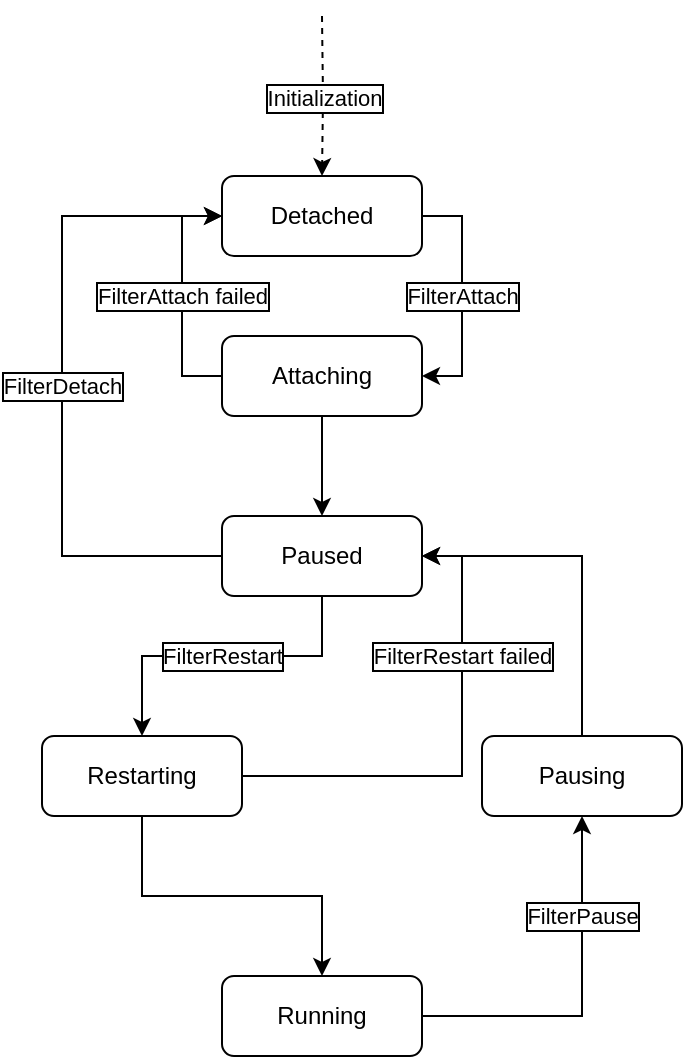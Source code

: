 <mxfile version="10.6.7" type="device"><diagram id="cHtWVDJVP6jtGtn8iSup" name="Page-1"><mxGraphModel dx="1394" dy="815" grid="1" gridSize="10" guides="1" tooltips="1" connect="1" arrows="1" fold="1" page="1" pageScale="1" pageWidth="827" pageHeight="1169" math="0" shadow="0"><root><mxCell id="0"/><mxCell id="1" parent="0"/><mxCell id="a4iLipL93q2AC7AqGLki-7" value="&lt;div&gt;FilterAttach&lt;/div&gt;" style="edgeStyle=orthogonalEdgeStyle;rounded=0;orthogonalLoop=1;jettySize=auto;html=1;exitX=1;exitY=0.5;exitDx=0;exitDy=0;entryX=1;entryY=0.5;entryDx=0;entryDy=0;labelBorderColor=#000000;" edge="1" parent="1" source="a4iLipL93q2AC7AqGLki-1" target="a4iLipL93q2AC7AqGLki-2"><mxGeometry relative="1" as="geometry"/></mxCell><mxCell id="a4iLipL93q2AC7AqGLki-25" value="Initialization" style="edgeStyle=orthogonalEdgeStyle;orthogonalLoop=1;jettySize=auto;html=1;entryX=0.5;entryY=0;entryDx=0;entryDy=0;labelBorderColor=#000000;rounded=0;strokeColor=#000000;dashed=1;" edge="1" parent="1" target="a4iLipL93q2AC7AqGLki-1"><mxGeometry relative="1" as="geometry"><mxPoint x="380" y="40" as="sourcePoint"/></mxGeometry></mxCell><mxCell id="a4iLipL93q2AC7AqGLki-1" value="&lt;div&gt;Detached&lt;/div&gt;" style="rounded=1;whiteSpace=wrap;html=1;shadow=0;glass=0;comic=0;" vertex="1" parent="1"><mxGeometry x="330" y="120" width="100" height="40" as="geometry"/></mxCell><mxCell id="a4iLipL93q2AC7AqGLki-8" value="&lt;div&gt;FilterAttach failed&lt;/div&gt;" style="edgeStyle=orthogonalEdgeStyle;rounded=0;orthogonalLoop=1;jettySize=auto;html=1;exitX=0;exitY=0.5;exitDx=0;exitDy=0;entryX=0;entryY=0.5;entryDx=0;entryDy=0;labelBorderColor=#000000;spacing=2;" edge="1" parent="1" source="a4iLipL93q2AC7AqGLki-2" target="a4iLipL93q2AC7AqGLki-1"><mxGeometry relative="1" as="geometry"/></mxCell><mxCell id="a4iLipL93q2AC7AqGLki-9" value="" style="edgeStyle=orthogonalEdgeStyle;rounded=0;orthogonalLoop=1;jettySize=auto;html=1;exitX=0.5;exitY=1;exitDx=0;exitDy=0;entryX=0.5;entryY=0;entryDx=0;entryDy=0;" edge="1" parent="1" source="a4iLipL93q2AC7AqGLki-2" target="a4iLipL93q2AC7AqGLki-3"><mxGeometry relative="1" as="geometry"/></mxCell><mxCell id="a4iLipL93q2AC7AqGLki-2" value="Attaching" style="rounded=1;whiteSpace=wrap;html=1;" vertex="1" parent="1"><mxGeometry x="330" y="200" width="100" height="40" as="geometry"/></mxCell><mxCell id="a4iLipL93q2AC7AqGLki-10" value="FilterDetach" style="edgeStyle=orthogonalEdgeStyle;rounded=0;orthogonalLoop=1;jettySize=auto;html=1;exitX=0;exitY=0.5;exitDx=0;exitDy=0;entryX=0;entryY=0.5;entryDx=0;entryDy=0;labelBorderColor=#000000;" edge="1" parent="1" source="a4iLipL93q2AC7AqGLki-3" target="a4iLipL93q2AC7AqGLki-1"><mxGeometry relative="1" as="geometry"><Array as="points"><mxPoint x="250" y="310"/><mxPoint x="250" y="140"/></Array></mxGeometry></mxCell><mxCell id="a4iLipL93q2AC7AqGLki-11" value="&lt;div&gt;FilterRestart&lt;/div&gt;" style="edgeStyle=orthogonalEdgeStyle;rounded=0;orthogonalLoop=1;jettySize=auto;html=1;exitX=0.5;exitY=1;exitDx=0;exitDy=0;entryX=0.5;entryY=0;entryDx=0;entryDy=0;labelBorderColor=#000000;" edge="1" parent="1" source="a4iLipL93q2AC7AqGLki-3" target="a4iLipL93q2AC7AqGLki-4"><mxGeometry relative="1" as="geometry"><Array as="points"><mxPoint x="380" y="360"/><mxPoint x="290" y="360"/></Array></mxGeometry></mxCell><mxCell id="a4iLipL93q2AC7AqGLki-3" value="&lt;div&gt;Paused&lt;/div&gt;" style="rounded=1;whiteSpace=wrap;html=1;" vertex="1" parent="1"><mxGeometry x="330" y="290" width="100" height="40" as="geometry"/></mxCell><mxCell id="a4iLipL93q2AC7AqGLki-12" style="edgeStyle=orthogonalEdgeStyle;rounded=0;orthogonalLoop=1;jettySize=auto;html=1;exitX=0.5;exitY=1;exitDx=0;exitDy=0;entryX=0.5;entryY=0;entryDx=0;entryDy=0;" edge="1" parent="1" source="a4iLipL93q2AC7AqGLki-4" target="a4iLipL93q2AC7AqGLki-6"><mxGeometry relative="1" as="geometry"/></mxCell><mxCell id="a4iLipL93q2AC7AqGLki-15" value="&lt;div&gt;FilterRestart failed&lt;/div&gt;" style="edgeStyle=orthogonalEdgeStyle;rounded=0;orthogonalLoop=1;jettySize=auto;html=1;exitX=1;exitY=0.5;exitDx=0;exitDy=0;entryX=1;entryY=0.5;entryDx=0;entryDy=0;labelBorderColor=#000000;" edge="1" parent="1" source="a4iLipL93q2AC7AqGLki-4" target="a4iLipL93q2AC7AqGLki-3"><mxGeometry x="0.417" relative="1" as="geometry"><mxPoint as="offset"/></mxGeometry></mxCell><mxCell id="a4iLipL93q2AC7AqGLki-4" value="&lt;div&gt;Restarting&lt;/div&gt;" style="rounded=1;whiteSpace=wrap;html=1;" vertex="1" parent="1"><mxGeometry x="240" y="400" width="100" height="40" as="geometry"/></mxCell><mxCell id="a4iLipL93q2AC7AqGLki-14" style="edgeStyle=orthogonalEdgeStyle;rounded=0;orthogonalLoop=1;jettySize=auto;html=1;exitX=0.5;exitY=0;exitDx=0;exitDy=0;entryX=1;entryY=0.5;entryDx=0;entryDy=0;" edge="1" parent="1" source="a4iLipL93q2AC7AqGLki-5" target="a4iLipL93q2AC7AqGLki-3"><mxGeometry relative="1" as="geometry"/></mxCell><mxCell id="a4iLipL93q2AC7AqGLki-5" value="&lt;div&gt;Pausing&lt;/div&gt;" style="rounded=1;whiteSpace=wrap;html=1;" vertex="1" parent="1"><mxGeometry x="460" y="400" width="100" height="40" as="geometry"/></mxCell><mxCell id="a4iLipL93q2AC7AqGLki-13" value="FilterPause" style="edgeStyle=orthogonalEdgeStyle;rounded=0;orthogonalLoop=1;jettySize=auto;html=1;exitX=1;exitY=0.5;exitDx=0;exitDy=0;entryX=0.5;entryY=1;entryDx=0;entryDy=0;labelBorderColor=#000000;" edge="1" parent="1" source="a4iLipL93q2AC7AqGLki-6" target="a4iLipL93q2AC7AqGLki-5"><mxGeometry x="0.444" relative="1" as="geometry"><mxPoint as="offset"/></mxGeometry></mxCell><mxCell id="a4iLipL93q2AC7AqGLki-6" value="&lt;div&gt;Running&lt;/div&gt;" style="rounded=1;whiteSpace=wrap;html=1;" vertex="1" parent="1"><mxGeometry x="330" y="520" width="100" height="40" as="geometry"/></mxCell></root></mxGraphModel></diagram></mxfile>